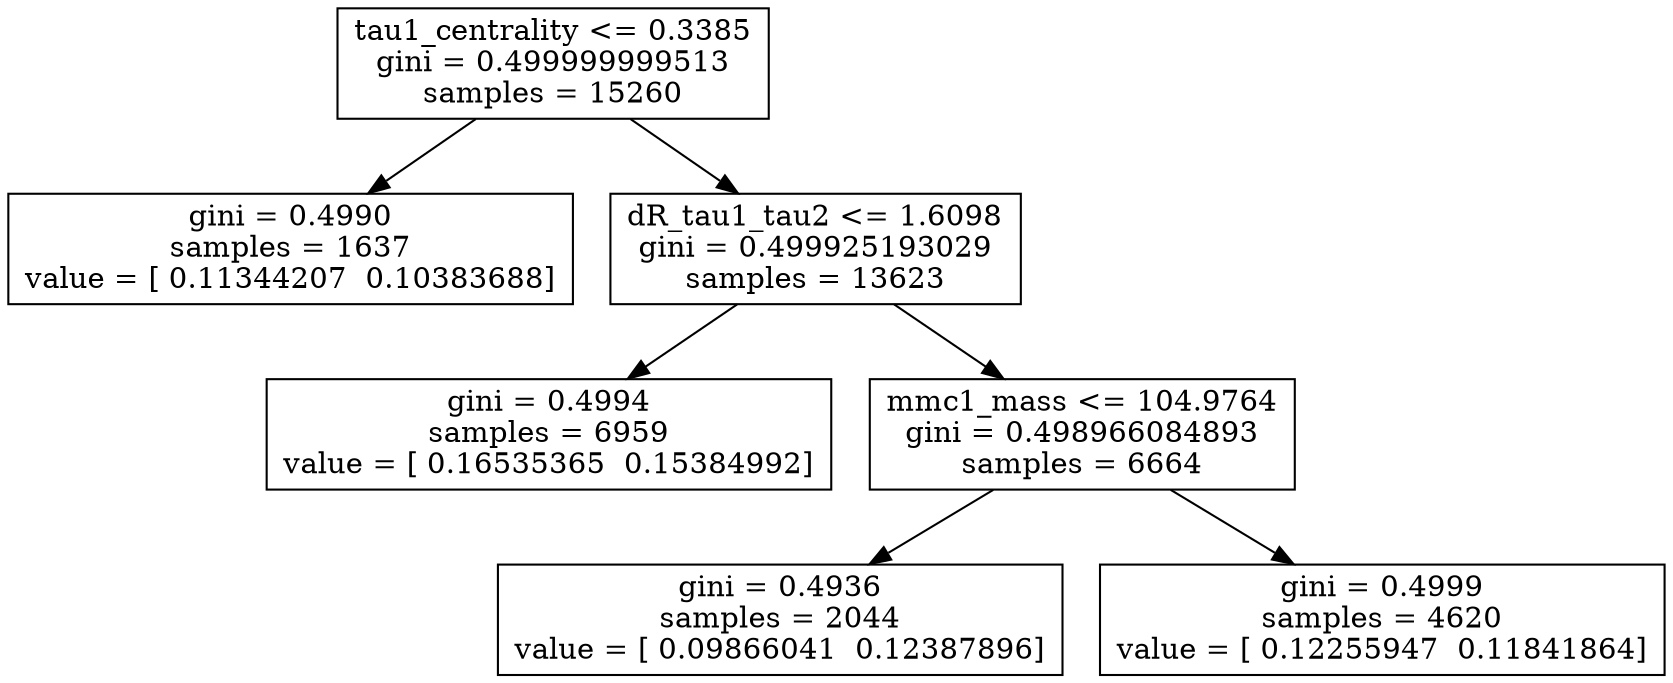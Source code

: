 digraph Tree {
0 [label="tau1_centrality <= 0.3385\ngini = 0.499999999513\nsamples = 15260", shape="box"] ;
1 [label="gini = 0.4990\nsamples = 1637\nvalue = [ 0.11344207  0.10383688]", shape="box"] ;
0 -> 1 ;
2 [label="dR_tau1_tau2 <= 1.6098\ngini = 0.499925193029\nsamples = 13623", shape="box"] ;
0 -> 2 ;
3 [label="gini = 0.4994\nsamples = 6959\nvalue = [ 0.16535365  0.15384992]", shape="box"] ;
2 -> 3 ;
4 [label="mmc1_mass <= 104.9764\ngini = 0.498966084893\nsamples = 6664", shape="box"] ;
2 -> 4 ;
5 [label="gini = 0.4936\nsamples = 2044\nvalue = [ 0.09866041  0.12387896]", shape="box"] ;
4 -> 5 ;
6 [label="gini = 0.4999\nsamples = 4620\nvalue = [ 0.12255947  0.11841864]", shape="box"] ;
4 -> 6 ;
}